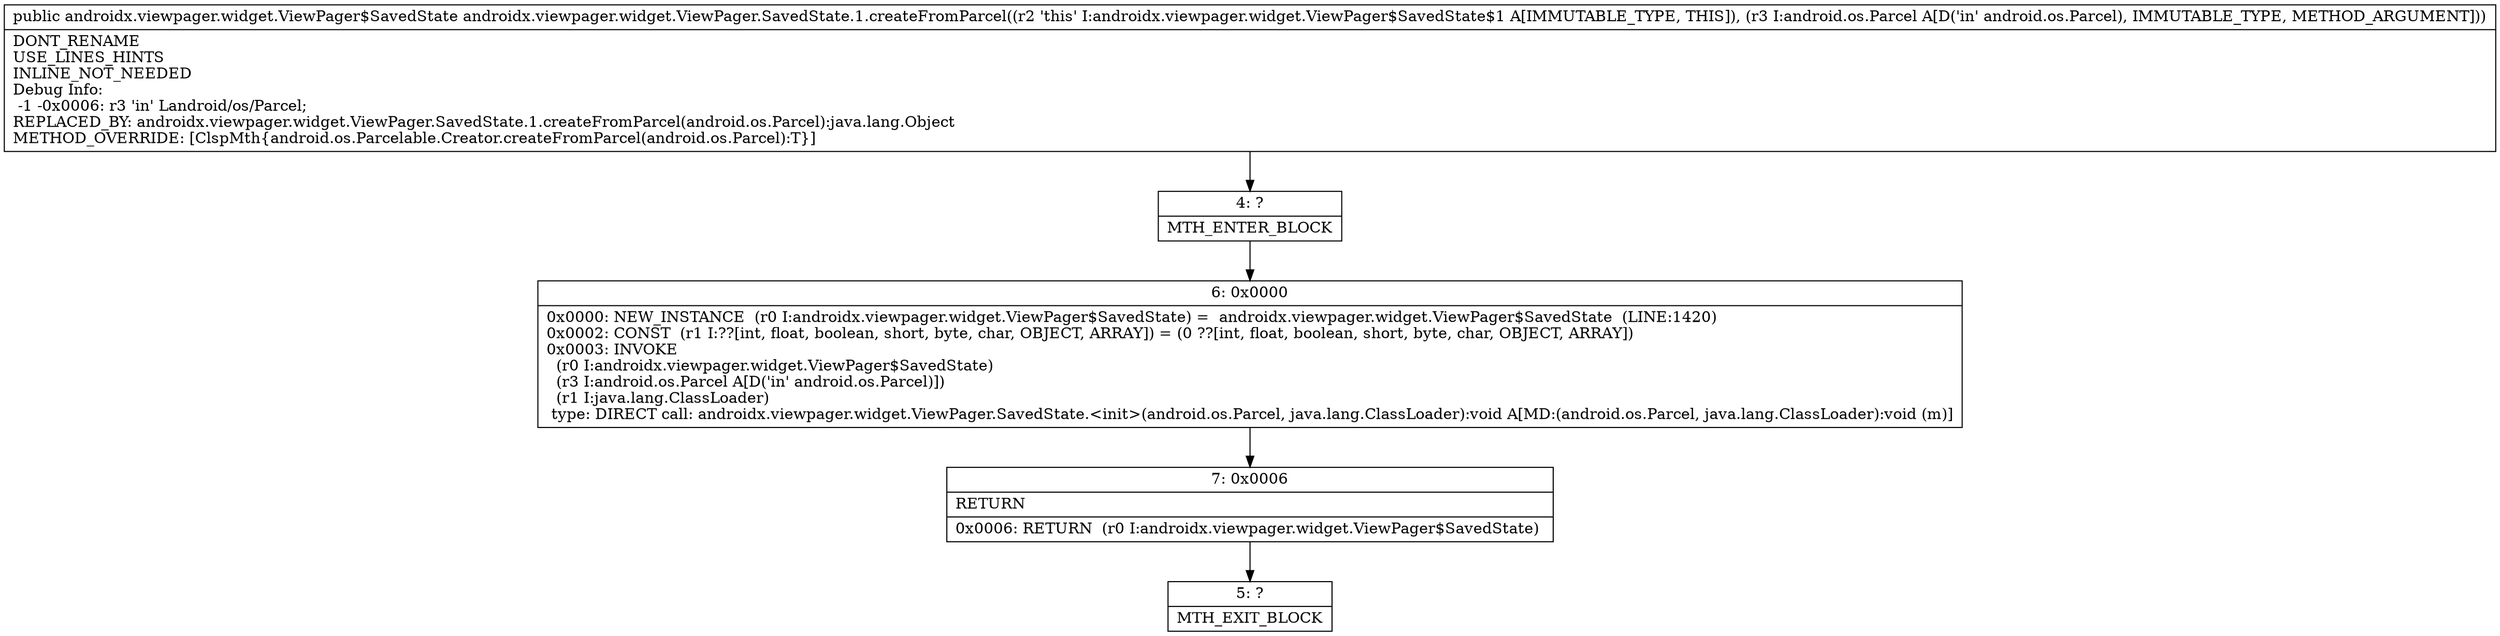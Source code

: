 digraph "CFG forandroidx.viewpager.widget.ViewPager.SavedState.1.createFromParcel(Landroid\/os\/Parcel;)Landroidx\/viewpager\/widget\/ViewPager$SavedState;" {
Node_4 [shape=record,label="{4\:\ ?|MTH_ENTER_BLOCK\l}"];
Node_6 [shape=record,label="{6\:\ 0x0000|0x0000: NEW_INSTANCE  (r0 I:androidx.viewpager.widget.ViewPager$SavedState) =  androidx.viewpager.widget.ViewPager$SavedState  (LINE:1420)\l0x0002: CONST  (r1 I:??[int, float, boolean, short, byte, char, OBJECT, ARRAY]) = (0 ??[int, float, boolean, short, byte, char, OBJECT, ARRAY]) \l0x0003: INVOKE  \l  (r0 I:androidx.viewpager.widget.ViewPager$SavedState)\l  (r3 I:android.os.Parcel A[D('in' android.os.Parcel)])\l  (r1 I:java.lang.ClassLoader)\l type: DIRECT call: androidx.viewpager.widget.ViewPager.SavedState.\<init\>(android.os.Parcel, java.lang.ClassLoader):void A[MD:(android.os.Parcel, java.lang.ClassLoader):void (m)]\l}"];
Node_7 [shape=record,label="{7\:\ 0x0006|RETURN\l|0x0006: RETURN  (r0 I:androidx.viewpager.widget.ViewPager$SavedState) \l}"];
Node_5 [shape=record,label="{5\:\ ?|MTH_EXIT_BLOCK\l}"];
MethodNode[shape=record,label="{public androidx.viewpager.widget.ViewPager$SavedState androidx.viewpager.widget.ViewPager.SavedState.1.createFromParcel((r2 'this' I:androidx.viewpager.widget.ViewPager$SavedState$1 A[IMMUTABLE_TYPE, THIS]), (r3 I:android.os.Parcel A[D('in' android.os.Parcel), IMMUTABLE_TYPE, METHOD_ARGUMENT]))  | DONT_RENAME\lUSE_LINES_HINTS\lINLINE_NOT_NEEDED\lDebug Info:\l  \-1 \-0x0006: r3 'in' Landroid\/os\/Parcel;\lREPLACED_BY: androidx.viewpager.widget.ViewPager.SavedState.1.createFromParcel(android.os.Parcel):java.lang.Object\lMETHOD_OVERRIDE: [ClspMth\{android.os.Parcelable.Creator.createFromParcel(android.os.Parcel):T\}]\l}"];
MethodNode -> Node_4;Node_4 -> Node_6;
Node_6 -> Node_7;
Node_7 -> Node_5;
}

